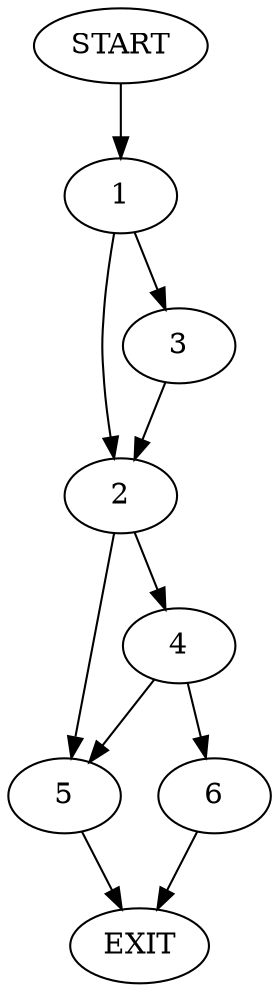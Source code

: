 digraph {
0 [label="START"]
7 [label="EXIT"]
0 -> 1
1 -> 2
1 -> 3
2 -> 4
2 -> 5
3 -> 2
4 -> 5
4 -> 6
5 -> 7
6 -> 7
}
